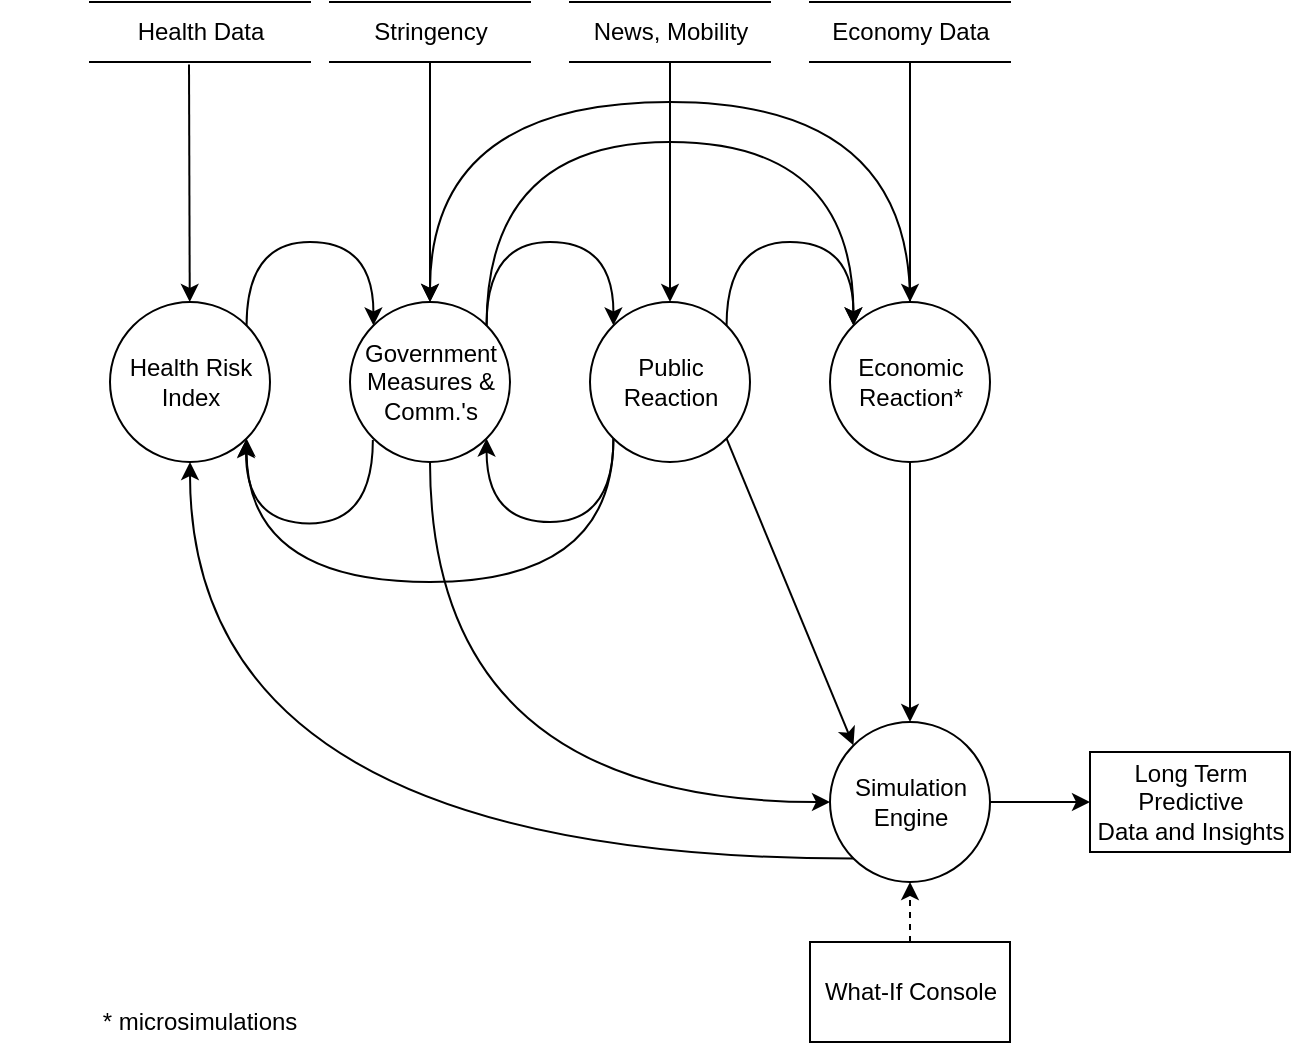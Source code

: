 <mxfile version="13.7.4" type="github">
  <diagram id="2gZC4xCkloj7wIMZnU4y" name="Page-1">
    <mxGraphModel dx="1558" dy="1055" grid="1" gridSize="10" guides="1" tooltips="1" connect="1" arrows="1" fold="1" page="1" pageScale="1" pageWidth="827" pageHeight="1169" math="0" shadow="0">
      <root>
        <mxCell id="0" />
        <mxCell id="1" parent="0" />
        <mxCell id="s3Yb5ll5d97BCo_epypD-1" value="Health Risk&lt;br&gt;Index" style="shape=ellipse;html=1;dashed=0;whitespace=wrap;aspect=fixed;perimeter=ellipsePerimeter;" parent="1" vertex="1">
          <mxGeometry x="120" y="240" width="80" height="80" as="geometry" />
        </mxCell>
        <mxCell id="s3Yb5ll5d97BCo_epypD-2" value="Government&lt;br&gt;Measures &amp;amp;&lt;br&gt;Comm.&#39;s" style="shape=ellipse;html=1;dashed=0;whitespace=wrap;aspect=fixed;perimeter=ellipsePerimeter;" parent="1" vertex="1">
          <mxGeometry x="240" y="240" width="80" height="80" as="geometry" />
        </mxCell>
        <mxCell id="AfNmqyuF7CT5GizNvHW4-1" value="Public&lt;br&gt;Reaction" style="shape=ellipse;html=1;dashed=0;whitespace=wrap;aspect=fixed;perimeter=ellipsePerimeter;" parent="1" vertex="1">
          <mxGeometry x="360" y="240" width="80" height="80" as="geometry" />
        </mxCell>
        <mxCell id="AfNmqyuF7CT5GizNvHW4-4" value="" style="endArrow=classic;html=1;entryX=0;entryY=0;entryDx=0;entryDy=0;exitX=1;exitY=0;exitDx=0;exitDy=0;edgeStyle=orthogonalEdgeStyle;curved=1;" parent="1" source="s3Yb5ll5d97BCo_epypD-2" target="AfNmqyuF7CT5GizNvHW4-1" edge="1">
          <mxGeometry width="50" height="50" relative="1" as="geometry">
            <mxPoint x="290" y="370" as="sourcePoint" />
            <mxPoint x="340" y="320" as="targetPoint" />
            <Array as="points">
              <mxPoint x="308" y="210" />
              <mxPoint x="372" y="210" />
            </Array>
          </mxGeometry>
        </mxCell>
        <mxCell id="AfNmqyuF7CT5GizNvHW4-5" value="" style="endArrow=classic;html=1;entryX=0;entryY=0;entryDx=0;entryDy=0;exitX=1;exitY=0;exitDx=0;exitDy=0;edgeStyle=orthogonalEdgeStyle;curved=1;" parent="1" source="s3Yb5ll5d97BCo_epypD-1" target="s3Yb5ll5d97BCo_epypD-2" edge="1">
          <mxGeometry width="50" height="50" relative="1" as="geometry">
            <mxPoint x="290" y="370" as="sourcePoint" />
            <mxPoint x="340" y="320" as="targetPoint" />
            <Array as="points">
              <mxPoint x="188" y="210" />
              <mxPoint x="252" y="210" />
            </Array>
          </mxGeometry>
        </mxCell>
        <mxCell id="AfNmqyuF7CT5GizNvHW4-6" value="Economic&lt;br&gt;Reaction*" style="shape=ellipse;html=1;dashed=0;whitespace=wrap;aspect=fixed;perimeter=ellipsePerimeter;" parent="1" vertex="1">
          <mxGeometry x="480" y="240" width="80" height="80" as="geometry" />
        </mxCell>
        <mxCell id="AfNmqyuF7CT5GizNvHW4-7" value="" style="endArrow=classic;html=1;entryX=0;entryY=0;entryDx=0;entryDy=0;exitX=1;exitY=0;exitDx=0;exitDy=0;edgeStyle=orthogonalEdgeStyle;curved=1;" parent="1" source="s3Yb5ll5d97BCo_epypD-2" target="AfNmqyuF7CT5GizNvHW4-6" edge="1">
          <mxGeometry width="50" height="50" relative="1" as="geometry">
            <mxPoint x="290" y="370" as="sourcePoint" />
            <mxPoint x="340" y="320" as="targetPoint" />
            <Array as="points">
              <mxPoint x="308" y="160" />
              <mxPoint x="492" y="160" />
            </Array>
          </mxGeometry>
        </mxCell>
        <mxCell id="AfNmqyuF7CT5GizNvHW4-8" value="" style="endArrow=classic;html=1;entryX=0;entryY=0;entryDx=0;entryDy=0;exitX=1;exitY=0;exitDx=0;exitDy=0;edgeStyle=orthogonalEdgeStyle;curved=1;" parent="1" source="AfNmqyuF7CT5GizNvHW4-1" target="AfNmqyuF7CT5GizNvHW4-6" edge="1">
          <mxGeometry width="50" height="50" relative="1" as="geometry">
            <mxPoint x="290" y="370" as="sourcePoint" />
            <mxPoint x="340" y="320" as="targetPoint" />
            <Array as="points">
              <mxPoint x="428" y="210" />
              <mxPoint x="492" y="210" />
            </Array>
          </mxGeometry>
        </mxCell>
        <mxCell id="AfNmqyuF7CT5GizNvHW4-9" value="Simulation&lt;br&gt;Engine" style="shape=ellipse;html=1;dashed=0;whitespace=wrap;aspect=fixed;perimeter=ellipsePerimeter;" parent="1" vertex="1">
          <mxGeometry x="480" y="450" width="80" height="80" as="geometry" />
        </mxCell>
        <mxCell id="AfNmqyuF7CT5GizNvHW4-10" value="" style="endArrow=classic;html=1;exitX=0;exitY=1;exitDx=0;exitDy=0;entryX=1;entryY=1;entryDx=0;entryDy=0;edgeStyle=orthogonalEdgeStyle;curved=1;" parent="1" source="AfNmqyuF7CT5GizNvHW4-1" target="s3Yb5ll5d97BCo_epypD-1" edge="1">
          <mxGeometry width="50" height="50" relative="1" as="geometry">
            <mxPoint x="370" y="290" as="sourcePoint" />
            <mxPoint x="420" y="240" as="targetPoint" />
            <Array as="points">
              <mxPoint x="372" y="380" />
              <mxPoint x="188" y="380" />
            </Array>
          </mxGeometry>
        </mxCell>
        <mxCell id="AfNmqyuF7CT5GizNvHW4-11" value="" style="endArrow=classic;html=1;entryX=1;entryY=1;entryDx=0;entryDy=0;exitX=0;exitY=1;exitDx=0;exitDy=0;edgeStyle=orthogonalEdgeStyle;curved=1;" parent="1" source="AfNmqyuF7CT5GizNvHW4-1" target="s3Yb5ll5d97BCo_epypD-2" edge="1">
          <mxGeometry width="50" height="50" relative="1" as="geometry">
            <mxPoint x="400" y="370" as="sourcePoint" />
            <mxPoint x="450" y="320" as="targetPoint" />
            <Array as="points">
              <mxPoint x="372" y="350" />
              <mxPoint x="308" y="350" />
            </Array>
          </mxGeometry>
        </mxCell>
        <mxCell id="AfNmqyuF7CT5GizNvHW4-12" value="" style="endArrow=classic;html=1;exitX=0.5;exitY=0;exitDx=0;exitDy=0;entryX=0.5;entryY=0;entryDx=0;entryDy=0;edgeStyle=orthogonalEdgeStyle;curved=1;" parent="1" source="AfNmqyuF7CT5GizNvHW4-6" target="s3Yb5ll5d97BCo_epypD-2" edge="1">
          <mxGeometry width="50" height="50" relative="1" as="geometry">
            <mxPoint x="400" y="370" as="sourcePoint" />
            <mxPoint x="450" y="320" as="targetPoint" />
            <Array as="points">
              <mxPoint x="520" y="140" />
              <mxPoint x="280" y="140" />
            </Array>
          </mxGeometry>
        </mxCell>
        <mxCell id="AfNmqyuF7CT5GizNvHW4-13" value="" style="endArrow=classic;html=1;entryX=0.5;entryY=0;entryDx=0;entryDy=0;exitX=0.5;exitY=1;exitDx=0;exitDy=0;" parent="1" source="AfNmqyuF7CT5GizNvHW4-6" target="AfNmqyuF7CT5GizNvHW4-9" edge="1">
          <mxGeometry width="50" height="50" relative="1" as="geometry">
            <mxPoint x="400" y="370" as="sourcePoint" />
            <mxPoint x="450" y="320" as="targetPoint" />
          </mxGeometry>
        </mxCell>
        <mxCell id="AfNmqyuF7CT5GizNvHW4-14" value="" style="endArrow=classic;html=1;entryX=0;entryY=0;entryDx=0;entryDy=0;exitX=1;exitY=1;exitDx=0;exitDy=0;" parent="1" source="AfNmqyuF7CT5GizNvHW4-1" target="AfNmqyuF7CT5GizNvHW4-9" edge="1">
          <mxGeometry width="50" height="50" relative="1" as="geometry">
            <mxPoint x="400" y="370" as="sourcePoint" />
            <mxPoint x="450" y="320" as="targetPoint" />
          </mxGeometry>
        </mxCell>
        <mxCell id="AfNmqyuF7CT5GizNvHW4-16" value="Long Term&lt;br&gt;Predictive&lt;br&gt;Data and Insights" style="html=1;dashed=0;whitespace=wrap;" parent="1" vertex="1">
          <mxGeometry x="610" y="465" width="100" height="50" as="geometry" />
        </mxCell>
        <mxCell id="AfNmqyuF7CT5GizNvHW4-18" value="" style="endArrow=classic;html=1;entryX=0;entryY=0.5;entryDx=0;entryDy=0;exitX=1;exitY=0.5;exitDx=0;exitDy=0;" parent="1" source="AfNmqyuF7CT5GizNvHW4-9" target="AfNmqyuF7CT5GizNvHW4-16" edge="1">
          <mxGeometry width="50" height="50" relative="1" as="geometry">
            <mxPoint x="400" y="370" as="sourcePoint" />
            <mxPoint x="450" y="320" as="targetPoint" />
          </mxGeometry>
        </mxCell>
        <mxCell id="AfNmqyuF7CT5GizNvHW4-19" value="Stringency" style="html=1;dashed=0;whitespace=wrap;shape=partialRectangle;right=0;left=0;" parent="1" vertex="1">
          <mxGeometry x="230" y="90" width="100" height="30" as="geometry" />
        </mxCell>
        <mxCell id="AfNmqyuF7CT5GizNvHW4-20" value="Health Data" style="html=1;dashed=0;whitespace=wrap;shape=partialRectangle;right=0;left=0;" parent="1" vertex="1">
          <mxGeometry x="110" y="90" width="110" height="30" as="geometry" />
        </mxCell>
        <mxCell id="AfNmqyuF7CT5GizNvHW4-21" value="" style="endArrow=classic;html=1;entryX=0.5;entryY=0;entryDx=0;entryDy=0;exitX=0.5;exitY=1;exitDx=0;exitDy=0;" parent="1" source="AfNmqyuF7CT5GizNvHW4-19" target="s3Yb5ll5d97BCo_epypD-2" edge="1">
          <mxGeometry width="50" height="50" relative="1" as="geometry">
            <mxPoint x="400" y="370" as="sourcePoint" />
            <mxPoint x="450" y="320" as="targetPoint" />
          </mxGeometry>
        </mxCell>
        <mxCell id="AfNmqyuF7CT5GizNvHW4-22" value="" style="endArrow=classic;html=1;exitX=0.45;exitY=1.04;exitDx=0;exitDy=0;exitPerimeter=0;" parent="1" source="AfNmqyuF7CT5GizNvHW4-20" target="s3Yb5ll5d97BCo_epypD-1" edge="1">
          <mxGeometry width="50" height="50" relative="1" as="geometry">
            <mxPoint x="400" y="370" as="sourcePoint" />
            <mxPoint x="450" y="320" as="targetPoint" />
          </mxGeometry>
        </mxCell>
        <mxCell id="AfNmqyuF7CT5GizNvHW4-23" value="News, Mobility" style="html=1;dashed=0;whitespace=wrap;shape=partialRectangle;right=0;left=0;" parent="1" vertex="1">
          <mxGeometry x="350" y="90" width="100" height="30" as="geometry" />
        </mxCell>
        <mxCell id="AfNmqyuF7CT5GizNvHW4-24" value="Economy Data" style="html=1;dashed=0;whitespace=wrap;shape=partialRectangle;right=0;left=0;" parent="1" vertex="1">
          <mxGeometry x="470" y="90" width="100" height="30" as="geometry" />
        </mxCell>
        <mxCell id="AfNmqyuF7CT5GizNvHW4-26" value="" style="endArrow=classic;html=1;exitX=0.5;exitY=1;exitDx=0;exitDy=0;jumpStyle=arc;" parent="1" source="AfNmqyuF7CT5GizNvHW4-24" target="AfNmqyuF7CT5GizNvHW4-6" edge="1">
          <mxGeometry width="50" height="50" relative="1" as="geometry">
            <mxPoint x="400" y="370" as="sourcePoint" />
            <mxPoint x="450" y="320" as="targetPoint" />
          </mxGeometry>
        </mxCell>
        <mxCell id="AfNmqyuF7CT5GizNvHW4-27" value="" style="endArrow=classic;html=1;strokeColor=#000000;jumpStyle=gap;exitX=0.5;exitY=1;exitDx=0;exitDy=0;" parent="1" source="AfNmqyuF7CT5GizNvHW4-23" target="AfNmqyuF7CT5GizNvHW4-1" edge="1">
          <mxGeometry width="50" height="50" relative="1" as="geometry">
            <mxPoint x="400" y="370" as="sourcePoint" />
            <mxPoint x="450" y="320" as="targetPoint" />
          </mxGeometry>
        </mxCell>
        <mxCell id="AfNmqyuF7CT5GizNvHW4-28" value="" style="endArrow=classic;html=1;strokeColor=#000000;exitX=0;exitY=1;exitDx=0;exitDy=0;entryX=0.5;entryY=1;entryDx=0;entryDy=0;edgeStyle=orthogonalEdgeStyle;curved=1;" parent="1" source="AfNmqyuF7CT5GizNvHW4-9" target="s3Yb5ll5d97BCo_epypD-1" edge="1">
          <mxGeometry width="50" height="50" relative="1" as="geometry">
            <mxPoint x="400" y="370" as="sourcePoint" />
            <mxPoint x="450" y="320" as="targetPoint" />
          </mxGeometry>
        </mxCell>
        <mxCell id="AfNmqyuF7CT5GizNvHW4-29" value="" style="endArrow=classic;html=1;strokeColor=#000000;exitX=0.5;exitY=1;exitDx=0;exitDy=0;entryX=0;entryY=0.5;entryDx=0;entryDy=0;edgeStyle=orthogonalEdgeStyle;curved=1;" parent="1" source="s3Yb5ll5d97BCo_epypD-2" target="AfNmqyuF7CT5GizNvHW4-9" edge="1">
          <mxGeometry width="50" height="50" relative="1" as="geometry">
            <mxPoint x="400" y="370" as="sourcePoint" />
            <mxPoint x="450" y="320" as="targetPoint" />
          </mxGeometry>
        </mxCell>
        <mxCell id="uxFzLbKHNT4GKCP-jVTO-1" value="What-If Console" style="html=1;dashed=0;whitespace=wrap;" parent="1" vertex="1">
          <mxGeometry x="470" y="560" width="100" height="50" as="geometry" />
        </mxCell>
        <mxCell id="uxFzLbKHNT4GKCP-jVTO-2" value="" style="endArrow=classic;html=1;entryX=0.5;entryY=1;entryDx=0;entryDy=0;dashed=1;" parent="1" source="uxFzLbKHNT4GKCP-jVTO-1" target="AfNmqyuF7CT5GizNvHW4-9" edge="1">
          <mxGeometry width="50" height="50" relative="1" as="geometry">
            <mxPoint x="390" y="690" as="sourcePoint" />
            <mxPoint x="440" y="640" as="targetPoint" />
          </mxGeometry>
        </mxCell>
        <mxCell id="uxFzLbKHNT4GKCP-jVTO-4" value="* microsimulations" style="text;html=1;strokeColor=none;fillColor=none;align=center;verticalAlign=middle;whiteSpace=wrap;rounded=0;" parent="1" vertex="1">
          <mxGeometry x="65" y="590" width="200" height="20" as="geometry" />
        </mxCell>
        <mxCell id="uxFzLbKHNT4GKCP-jVTO-7" value="" style="endArrow=classic;html=1;entryX=1;entryY=1;entryDx=0;entryDy=0;exitX=0;exitY=1;exitDx=0;exitDy=0;edgeStyle=orthogonalEdgeStyle;curved=1;" parent="1" edge="1">
          <mxGeometry width="50" height="50" relative="1" as="geometry">
            <mxPoint x="251.436" y="309.004" as="sourcePoint" />
            <mxPoint x="188.004" y="309.004" as="targetPoint" />
            <Array as="points">
              <mxPoint x="251.72" y="350.72" />
              <mxPoint x="187.72" y="350.72" />
            </Array>
          </mxGeometry>
        </mxCell>
      </root>
    </mxGraphModel>
  </diagram>
</mxfile>
